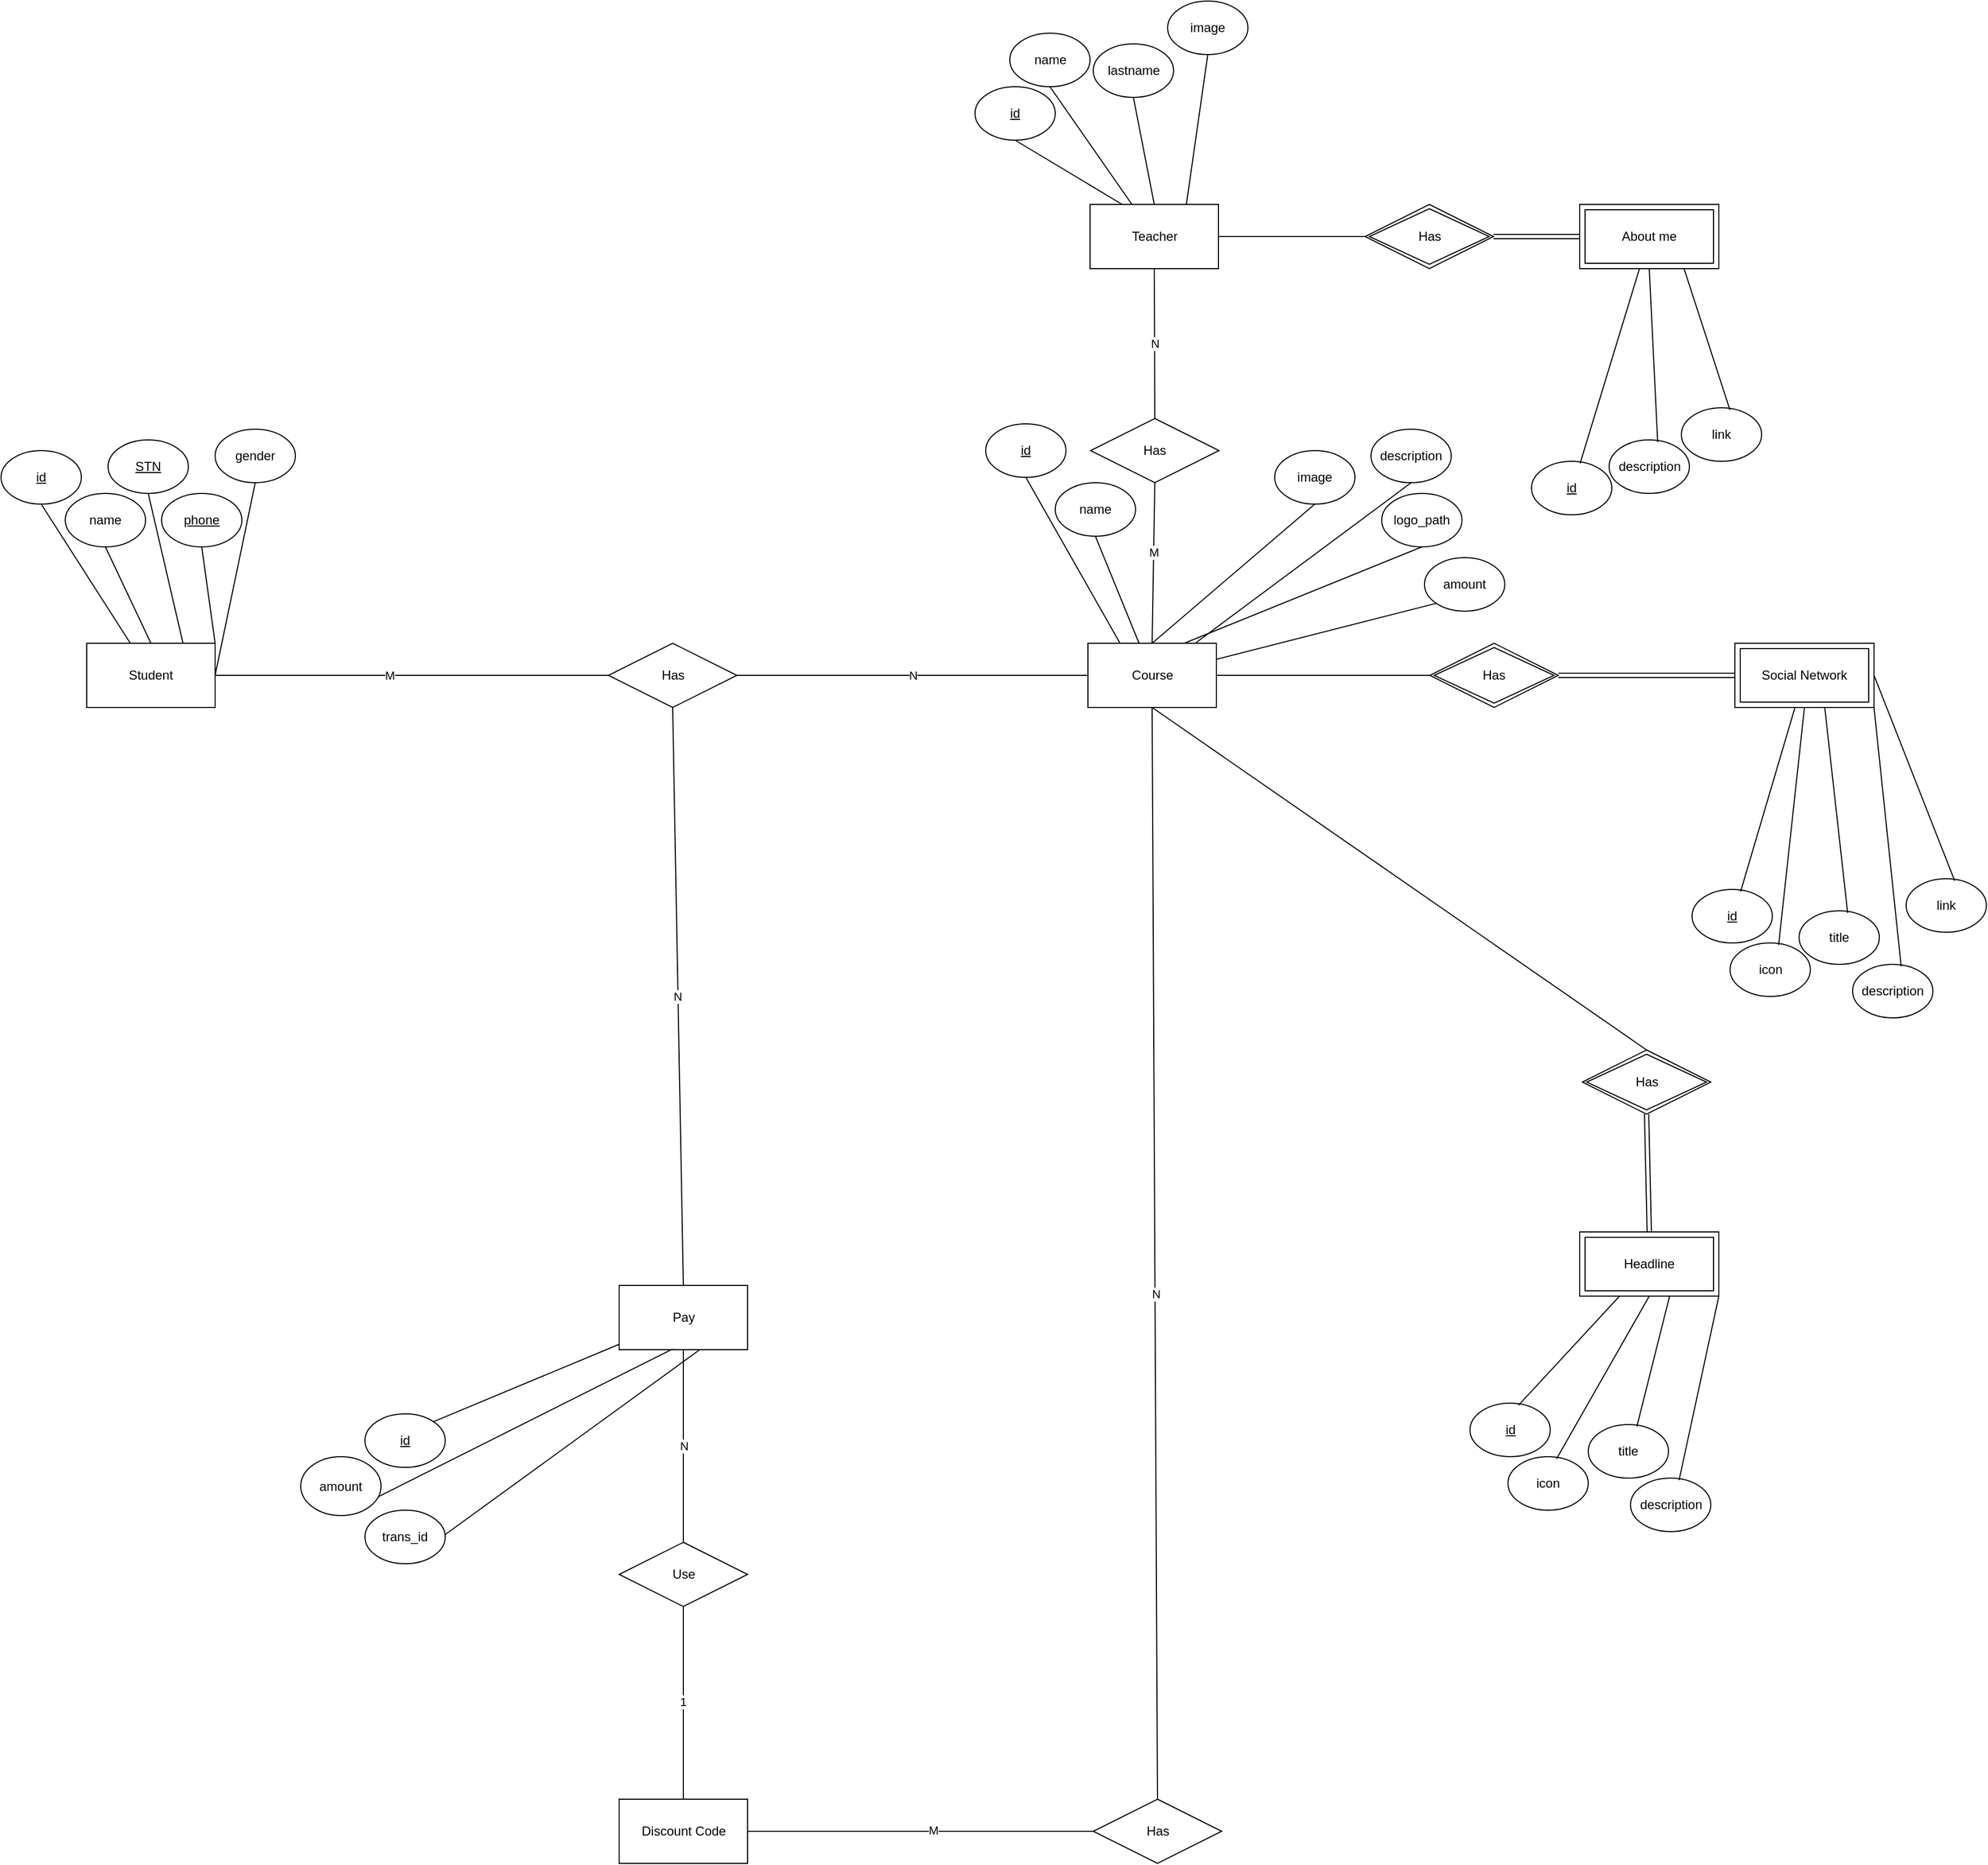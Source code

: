 <mxfile version="21.2.3" type="device">
  <diagram name="Page-1" id="o8IpC_fTmcIOQE4COAmG">
    <mxGraphModel dx="1315" dy="1780" grid="1" gridSize="10" guides="1" tooltips="1" connect="1" arrows="1" fold="1" page="1" pageScale="1" pageWidth="850" pageHeight="1100" math="0" shadow="0">
      <root>
        <mxCell id="0" />
        <mxCell id="1" parent="0" />
        <mxCell id="NV1EVVWusitZP-XCyRed-3" value="Course" style="rounded=0;whiteSpace=wrap;html=1;" parent="1" vertex="1">
          <mxGeometry x="1665.5" y="200" width="120" height="60" as="geometry" />
        </mxCell>
        <mxCell id="NV1EVVWusitZP-XCyRed-4" value="id" style="ellipse;whiteSpace=wrap;html=1;fontStyle=4" parent="1" vertex="1">
          <mxGeometry x="1570" y="-5" width="75" height="50" as="geometry" />
        </mxCell>
        <mxCell id="NV1EVVWusitZP-XCyRed-5" value="name" style="ellipse;whiteSpace=wrap;html=1;" parent="1" vertex="1">
          <mxGeometry x="1635" y="50" width="75" height="50" as="geometry" />
        </mxCell>
        <mxCell id="NV1EVVWusitZP-XCyRed-6" value="" style="endArrow=none;html=1;rounded=0;exitX=0.25;exitY=0;exitDx=0;exitDy=0;entryX=0.5;entryY=1;entryDx=0;entryDy=0;" parent="1" source="NV1EVVWusitZP-XCyRed-3" target="NV1EVVWusitZP-XCyRed-4" edge="1">
          <mxGeometry width="50" height="50" relative="1" as="geometry">
            <mxPoint x="1530" y="190" as="sourcePoint" />
            <mxPoint x="1580" y="140" as="targetPoint" />
          </mxGeometry>
        </mxCell>
        <mxCell id="NV1EVVWusitZP-XCyRed-7" value="" style="endArrow=none;html=1;rounded=0;entryX=0.5;entryY=1;entryDx=0;entryDy=0;" parent="1" source="NV1EVVWusitZP-XCyRed-3" target="NV1EVVWusitZP-XCyRed-5" edge="1">
          <mxGeometry width="50" height="50" relative="1" as="geometry">
            <mxPoint x="1740" y="190" as="sourcePoint" />
            <mxPoint x="1790" y="140" as="targetPoint" />
          </mxGeometry>
        </mxCell>
        <mxCell id="NV1EVVWusitZP-XCyRed-8" value="description" style="ellipse;whiteSpace=wrap;html=1;" parent="1" vertex="1">
          <mxGeometry x="1930" width="75" height="50" as="geometry" />
        </mxCell>
        <mxCell id="NV1EVVWusitZP-XCyRed-9" value="" style="endArrow=none;html=1;rounded=0;entryX=0.5;entryY=1;entryDx=0;entryDy=0;" parent="1" source="NV1EVVWusitZP-XCyRed-3" target="NV1EVVWusitZP-XCyRed-8" edge="1">
          <mxGeometry width="50" height="50" relative="1" as="geometry">
            <mxPoint x="1799" y="190" as="sourcePoint" />
            <mxPoint x="1865" y="130" as="targetPoint" />
          </mxGeometry>
        </mxCell>
        <mxCell id="NV1EVVWusitZP-XCyRed-14" value="logo_path" style="ellipse;whiteSpace=wrap;html=1;" parent="1" vertex="1">
          <mxGeometry x="1940" y="60" width="75" height="50" as="geometry" />
        </mxCell>
        <mxCell id="NV1EVVWusitZP-XCyRed-15" value="" style="endArrow=none;html=1;rounded=0;entryX=0.5;entryY=1;entryDx=0;entryDy=0;exitX=0.75;exitY=0;exitDx=0;exitDy=0;" parent="1" source="NV1EVVWusitZP-XCyRed-3" target="NV1EVVWusitZP-XCyRed-14" edge="1">
          <mxGeometry width="50" height="50" relative="1" as="geometry">
            <mxPoint x="1808" y="210" as="sourcePoint" />
            <mxPoint x="1940" y="140" as="targetPoint" />
          </mxGeometry>
        </mxCell>
        <mxCell id="NV1EVVWusitZP-XCyRed-16" value="image" style="ellipse;whiteSpace=wrap;html=1;" parent="1" vertex="1">
          <mxGeometry x="1840" y="20" width="75" height="50" as="geometry" />
        </mxCell>
        <mxCell id="NV1EVVWusitZP-XCyRed-17" value="" style="endArrow=none;html=1;rounded=0;entryX=0.5;entryY=1;entryDx=0;entryDy=0;exitX=0.5;exitY=0;exitDx=0;exitDy=0;" parent="1" source="NV1EVVWusitZP-XCyRed-3" target="NV1EVVWusitZP-XCyRed-16" edge="1">
          <mxGeometry width="50" height="50" relative="1" as="geometry">
            <mxPoint x="1653" y="110" as="sourcePoint" />
            <mxPoint x="1785" y="40" as="targetPoint" />
          </mxGeometry>
        </mxCell>
        <mxCell id="NV1EVVWusitZP-XCyRed-19" value="Headline" style="shape=ext;margin=3;double=1;whiteSpace=wrap;html=1;align=center;" parent="1" vertex="1">
          <mxGeometry x="2125" y="750" width="130" height="60" as="geometry" />
        </mxCell>
        <mxCell id="NV1EVVWusitZP-XCyRed-20" value="&lt;u&gt;id&lt;/u&gt;" style="ellipse;whiteSpace=wrap;html=1;" parent="1" vertex="1">
          <mxGeometry x="2022.5" y="910" width="75" height="50" as="geometry" />
        </mxCell>
        <mxCell id="NV1EVVWusitZP-XCyRed-21" value="" style="endArrow=none;html=1;rounded=0;entryX=0.605;entryY=0.039;entryDx=0;entryDy=0;entryPerimeter=0;" parent="1" source="NV1EVVWusitZP-XCyRed-19" target="NV1EVVWusitZP-XCyRed-20" edge="1">
          <mxGeometry width="50" height="50" relative="1" as="geometry">
            <mxPoint x="2045.5" y="1040" as="sourcePoint" />
            <mxPoint x="2177.5" y="970" as="targetPoint" />
          </mxGeometry>
        </mxCell>
        <mxCell id="NV1EVVWusitZP-XCyRed-24" value="icon" style="ellipse;whiteSpace=wrap;html=1;" parent="1" vertex="1">
          <mxGeometry x="2058" y="960" width="75" height="50" as="geometry" />
        </mxCell>
        <mxCell id="NV1EVVWusitZP-XCyRed-25" value="" style="endArrow=none;html=1;rounded=0;entryX=0.605;entryY=0.039;entryDx=0;entryDy=0;entryPerimeter=0;exitX=0.5;exitY=1;exitDx=0;exitDy=0;" parent="1" source="NV1EVVWusitZP-XCyRed-19" target="NV1EVVWusitZP-XCyRed-24" edge="1">
          <mxGeometry width="50" height="50" relative="1" as="geometry">
            <mxPoint x="2247.5" y="810" as="sourcePoint" />
            <mxPoint x="2262.5" y="980" as="targetPoint" />
          </mxGeometry>
        </mxCell>
        <mxCell id="NV1EVVWusitZP-XCyRed-26" value="title" style="ellipse;whiteSpace=wrap;html=1;" parent="1" vertex="1">
          <mxGeometry x="2133" y="930" width="75" height="50" as="geometry" />
        </mxCell>
        <mxCell id="NV1EVVWusitZP-XCyRed-27" value="" style="endArrow=none;html=1;rounded=0;entryX=0.605;entryY=0.039;entryDx=0;entryDy=0;entryPerimeter=0;exitX=0.646;exitY=1.003;exitDx=0;exitDy=0;exitPerimeter=0;" parent="1" source="NV1EVVWusitZP-XCyRed-19" target="NV1EVVWusitZP-XCyRed-26" edge="1">
          <mxGeometry width="50" height="50" relative="1" as="geometry">
            <mxPoint x="2332.5" y="810" as="sourcePoint" />
            <mxPoint x="2347.5" y="980" as="targetPoint" />
          </mxGeometry>
        </mxCell>
        <mxCell id="NV1EVVWusitZP-XCyRed-31" value="description" style="ellipse;whiteSpace=wrap;html=1;" parent="1" vertex="1">
          <mxGeometry x="2172.5" y="980" width="75" height="50" as="geometry" />
        </mxCell>
        <mxCell id="NV1EVVWusitZP-XCyRed-32" value="" style="endArrow=none;html=1;rounded=0;entryX=0.605;entryY=0.039;entryDx=0;entryDy=0;entryPerimeter=0;exitX=1;exitY=1;exitDx=0;exitDy=0;" parent="1" source="NV1EVVWusitZP-XCyRed-19" target="NV1EVVWusitZP-XCyRed-31" edge="1">
          <mxGeometry width="50" height="50" relative="1" as="geometry">
            <mxPoint x="2296" y="800" as="sourcePoint" />
            <mxPoint x="2432" y="970" as="targetPoint" />
          </mxGeometry>
        </mxCell>
        <mxCell id="NV1EVVWusitZP-XCyRed-34" value="" style="endArrow=none;html=1;rounded=0;entryX=0.5;entryY=0;entryDx=0;entryDy=0;exitX=0.5;exitY=1;exitDx=0;exitDy=0;" parent="1" source="NV1EVVWusitZP-XCyRed-3" target="NV1EVVWusitZP-XCyRed-37" edge="1">
          <mxGeometry relative="1" as="geometry">
            <mxPoint x="1470" y="400" as="sourcePoint" />
            <mxPoint x="1725" y="380" as="targetPoint" />
          </mxGeometry>
        </mxCell>
        <mxCell id="NV1EVVWusitZP-XCyRed-35" value="" style="endArrow=none;html=1;rounded=0;entryX=0.5;entryY=0;entryDx=0;entryDy=0;exitX=0.5;exitY=1;exitDx=0;exitDy=0;verticalAlign=middle;horizontal=1;shape=link;" parent="1" source="NV1EVVWusitZP-XCyRed-37" target="NV1EVVWusitZP-XCyRed-19" edge="1">
          <mxGeometry relative="1" as="geometry">
            <mxPoint x="2190.5" y="660" as="sourcePoint" />
            <mxPoint x="2182.5" y="760" as="targetPoint" />
          </mxGeometry>
        </mxCell>
        <mxCell id="NV1EVVWusitZP-XCyRed-37" value="Has" style="shape=rhombus;double=1;perimeter=rhombusPerimeter;whiteSpace=wrap;html=1;align=center;" parent="1" vertex="1">
          <mxGeometry x="2127.5" y="580" width="120" height="60" as="geometry" />
        </mxCell>
        <mxCell id="NV1EVVWusitZP-XCyRed-39" value="Social Network" style="shape=ext;margin=3;double=1;whiteSpace=wrap;html=1;align=center;" parent="1" vertex="1">
          <mxGeometry x="2270" y="200" width="130" height="60" as="geometry" />
        </mxCell>
        <mxCell id="NV1EVVWusitZP-XCyRed-40" value="&lt;u&gt;id&lt;/u&gt;" style="ellipse;whiteSpace=wrap;html=1;" parent="1" vertex="1">
          <mxGeometry x="2230" y="430" width="75" height="50" as="geometry" />
        </mxCell>
        <mxCell id="NV1EVVWusitZP-XCyRed-41" value="" style="endArrow=none;html=1;rounded=0;entryX=0.605;entryY=0.039;entryDx=0;entryDy=0;entryPerimeter=0;" parent="1" source="NV1EVVWusitZP-XCyRed-39" target="NV1EVVWusitZP-XCyRed-40" edge="1">
          <mxGeometry width="50" height="50" relative="1" as="geometry">
            <mxPoint x="1903" y="660" as="sourcePoint" />
            <mxPoint x="2035" y="590" as="targetPoint" />
          </mxGeometry>
        </mxCell>
        <mxCell id="NV1EVVWusitZP-XCyRed-42" value="icon" style="ellipse;whiteSpace=wrap;html=1;" parent="1" vertex="1">
          <mxGeometry x="2265.5" y="480" width="75" height="50" as="geometry" />
        </mxCell>
        <mxCell id="NV1EVVWusitZP-XCyRed-43" value="" style="endArrow=none;html=1;rounded=0;entryX=0.605;entryY=0.039;entryDx=0;entryDy=0;entryPerimeter=0;exitX=0.5;exitY=1;exitDx=0;exitDy=0;" parent="1" source="NV1EVVWusitZP-XCyRed-39" target="NV1EVVWusitZP-XCyRed-42" edge="1">
          <mxGeometry width="50" height="50" relative="1" as="geometry">
            <mxPoint x="2105" y="430" as="sourcePoint" />
            <mxPoint x="2120" y="600" as="targetPoint" />
          </mxGeometry>
        </mxCell>
        <mxCell id="NV1EVVWusitZP-XCyRed-44" value="title" style="ellipse;whiteSpace=wrap;html=1;" parent="1" vertex="1">
          <mxGeometry x="2330" y="450" width="75" height="50" as="geometry" />
        </mxCell>
        <mxCell id="NV1EVVWusitZP-XCyRed-45" value="" style="endArrow=none;html=1;rounded=0;entryX=0.605;entryY=0.039;entryDx=0;entryDy=0;entryPerimeter=0;exitX=0.646;exitY=1.003;exitDx=0;exitDy=0;exitPerimeter=0;" parent="1" source="NV1EVVWusitZP-XCyRed-39" target="NV1EVVWusitZP-XCyRed-44" edge="1">
          <mxGeometry width="50" height="50" relative="1" as="geometry">
            <mxPoint x="2190" y="430" as="sourcePoint" />
            <mxPoint x="2205" y="600" as="targetPoint" />
          </mxGeometry>
        </mxCell>
        <mxCell id="NV1EVVWusitZP-XCyRed-46" value="description" style="ellipse;whiteSpace=wrap;html=1;" parent="1" vertex="1">
          <mxGeometry x="2380" y="500" width="75" height="50" as="geometry" />
        </mxCell>
        <mxCell id="NV1EVVWusitZP-XCyRed-47" value="" style="endArrow=none;html=1;rounded=0;entryX=0.605;entryY=0.039;entryDx=0;entryDy=0;entryPerimeter=0;exitX=1;exitY=1;exitDx=0;exitDy=0;" parent="1" source="NV1EVVWusitZP-XCyRed-39" target="NV1EVVWusitZP-XCyRed-46" edge="1">
          <mxGeometry width="50" height="50" relative="1" as="geometry">
            <mxPoint x="2153.5" y="420" as="sourcePoint" />
            <mxPoint x="2289.5" y="590" as="targetPoint" />
          </mxGeometry>
        </mxCell>
        <mxCell id="NV1EVVWusitZP-XCyRed-48" value="" style="endArrow=none;html=1;rounded=0;entryX=0;entryY=0.5;entryDx=0;entryDy=0;exitX=1;exitY=0.5;exitDx=0;exitDy=0;verticalAlign=middle;horizontal=1;shape=link;" parent="1" source="NV1EVVWusitZP-XCyRed-49" target="NV1EVVWusitZP-XCyRed-39" edge="1">
          <mxGeometry relative="1" as="geometry">
            <mxPoint x="2048" y="280" as="sourcePoint" />
            <mxPoint x="2040" y="380" as="targetPoint" />
          </mxGeometry>
        </mxCell>
        <mxCell id="NV1EVVWusitZP-XCyRed-49" value="Has" style="shape=rhombus;double=1;perimeter=rhombusPerimeter;whiteSpace=wrap;html=1;align=center;" parent="1" vertex="1">
          <mxGeometry x="1985" y="200" width="120" height="60" as="geometry" />
        </mxCell>
        <mxCell id="NV1EVVWusitZP-XCyRed-53" value="link" style="ellipse;whiteSpace=wrap;html=1;" parent="1" vertex="1">
          <mxGeometry x="2430" y="420" width="75" height="50" as="geometry" />
        </mxCell>
        <mxCell id="NV1EVVWusitZP-XCyRed-54" value="" style="endArrow=none;html=1;rounded=0;entryX=0.605;entryY=0.039;entryDx=0;entryDy=0;entryPerimeter=0;exitX=1;exitY=0.5;exitDx=0;exitDy=0;" parent="1" source="NV1EVVWusitZP-XCyRed-39" target="NV1EVVWusitZP-XCyRed-53" edge="1">
          <mxGeometry width="50" height="50" relative="1" as="geometry">
            <mxPoint x="2474" y="120" as="sourcePoint" />
            <mxPoint x="2325" y="460" as="targetPoint" />
          </mxGeometry>
        </mxCell>
        <mxCell id="NV1EVVWusitZP-XCyRed-55" value="" style="endArrow=none;html=1;rounded=0;" parent="1" source="NV1EVVWusitZP-XCyRed-3" target="NV1EVVWusitZP-XCyRed-49" edge="1">
          <mxGeometry relative="1" as="geometry">
            <mxPoint x="1790" y="230" as="sourcePoint" />
            <mxPoint x="1980" y="230" as="targetPoint" />
          </mxGeometry>
        </mxCell>
        <mxCell id="NV1EVVWusitZP-XCyRed-56" value="Student" style="whiteSpace=wrap;html=1;align=center;" parent="1" vertex="1">
          <mxGeometry x="730" y="200" width="120" height="60" as="geometry" />
        </mxCell>
        <mxCell id="NV1EVVWusitZP-XCyRed-57" value="id" style="ellipse;whiteSpace=wrap;html=1;fontStyle=4" parent="1" vertex="1">
          <mxGeometry x="650" y="20" width="75" height="50" as="geometry" />
        </mxCell>
        <mxCell id="NV1EVVWusitZP-XCyRed-58" value="" style="endArrow=none;html=1;rounded=0;entryX=0.5;entryY=1;entryDx=0;entryDy=0;" parent="1" source="NV1EVVWusitZP-XCyRed-56" target="NV1EVVWusitZP-XCyRed-57" edge="1">
          <mxGeometry width="50" height="50" relative="1" as="geometry">
            <mxPoint x="771" y="170" as="sourcePoint" />
            <mxPoint x="655" y="110" as="targetPoint" />
          </mxGeometry>
        </mxCell>
        <mxCell id="NV1EVVWusitZP-XCyRed-61" value="" style="endArrow=none;html=1;rounded=0;entryX=0.5;entryY=1;entryDx=0;entryDy=0;exitX=0.5;exitY=0;exitDx=0;exitDy=0;" parent="1" source="NV1EVVWusitZP-XCyRed-56" target="NV1EVVWusitZP-XCyRed-62" edge="1">
          <mxGeometry width="50" height="50" relative="1" as="geometry">
            <mxPoint x="851" y="190" as="sourcePoint" />
            <mxPoint x="767.5" y="60" as="targetPoint" />
          </mxGeometry>
        </mxCell>
        <mxCell id="NV1EVVWusitZP-XCyRed-62" value="name" style="ellipse;whiteSpace=wrap;html=1;" parent="1" vertex="1">
          <mxGeometry x="710" y="60" width="75" height="50" as="geometry" />
        </mxCell>
        <mxCell id="NV1EVVWusitZP-XCyRed-63" value="" style="endArrow=none;html=1;rounded=0;entryX=0.5;entryY=1;entryDx=0;entryDy=0;exitX=0.75;exitY=0;exitDx=0;exitDy=0;" parent="1" source="NV1EVVWusitZP-XCyRed-56" target="NV1EVVWusitZP-XCyRed-64" edge="1">
          <mxGeometry width="50" height="50" relative="1" as="geometry">
            <mxPoint x="820" y="145" as="sourcePoint" />
            <mxPoint x="797.5" y="5" as="targetPoint" />
          </mxGeometry>
        </mxCell>
        <mxCell id="NV1EVVWusitZP-XCyRed-64" value="&lt;u&gt;STN&lt;/u&gt;" style="ellipse;whiteSpace=wrap;html=1;" parent="1" vertex="1">
          <mxGeometry x="750" y="10" width="75" height="50" as="geometry" />
        </mxCell>
        <mxCell id="NV1EVVWusitZP-XCyRed-65" value="" style="endArrow=none;html=1;rounded=0;entryX=0.5;entryY=1;entryDx=0;entryDy=0;exitX=1;exitY=0;exitDx=0;exitDy=0;" parent="1" source="NV1EVVWusitZP-XCyRed-56" target="NV1EVVWusitZP-XCyRed-66" edge="1">
          <mxGeometry width="50" height="50" relative="1" as="geometry">
            <mxPoint x="815.68" y="249.82" as="sourcePoint" />
            <mxPoint x="857.5" y="45" as="targetPoint" />
          </mxGeometry>
        </mxCell>
        <mxCell id="NV1EVVWusitZP-XCyRed-66" value="&lt;u&gt;phone&lt;/u&gt;" style="ellipse;whiteSpace=wrap;html=1;" parent="1" vertex="1">
          <mxGeometry x="800" y="60" width="75" height="50" as="geometry" />
        </mxCell>
        <mxCell id="NV1EVVWusitZP-XCyRed-67" value="" style="endArrow=none;html=1;rounded=0;entryX=0.5;entryY=1;entryDx=0;entryDy=0;exitX=1;exitY=0.5;exitDx=0;exitDy=0;" parent="1" source="NV1EVVWusitZP-XCyRed-56" target="NV1EVVWusitZP-XCyRed-68" edge="1">
          <mxGeometry width="50" height="50" relative="1" as="geometry">
            <mxPoint x="910" y="150" as="sourcePoint" />
            <mxPoint x="917.5" y="-5" as="targetPoint" />
          </mxGeometry>
        </mxCell>
        <mxCell id="NV1EVVWusitZP-XCyRed-68" value="gender" style="ellipse;whiteSpace=wrap;html=1;" parent="1" vertex="1">
          <mxGeometry x="850" width="75" height="50" as="geometry" />
        </mxCell>
        <mxCell id="NV1EVVWusitZP-XCyRed-69" value="Has" style="shape=rhombus;perimeter=rhombusPerimeter;whiteSpace=wrap;html=1;align=center;" parent="1" vertex="1">
          <mxGeometry x="1217.5" y="200" width="120" height="60" as="geometry" />
        </mxCell>
        <mxCell id="NV1EVVWusitZP-XCyRed-70" value="" style="endArrow=none;html=1;rounded=0;exitX=1;exitY=0.5;exitDx=0;exitDy=0;entryX=0;entryY=0.5;entryDx=0;entryDy=0;" parent="1" source="NV1EVVWusitZP-XCyRed-56" target="NV1EVVWusitZP-XCyRed-69" edge="1">
          <mxGeometry relative="1" as="geometry">
            <mxPoint x="1200" y="250" as="sourcePoint" />
            <mxPoint x="1360" y="250" as="targetPoint" />
          </mxGeometry>
        </mxCell>
        <mxCell id="NV1EVVWusitZP-XCyRed-72" value="M" style="edgeLabel;html=1;align=center;verticalAlign=middle;resizable=0;points=[];" parent="NV1EVVWusitZP-XCyRed-70" vertex="1" connectable="0">
          <mxGeometry x="-0.207" y="-2" relative="1" as="geometry">
            <mxPoint x="17" y="-2" as="offset" />
          </mxGeometry>
        </mxCell>
        <mxCell id="NV1EVVWusitZP-XCyRed-71" value="N" style="endArrow=none;html=1;rounded=0;exitX=1;exitY=0.5;exitDx=0;exitDy=0;" parent="1" source="NV1EVVWusitZP-XCyRed-69" target="NV1EVVWusitZP-XCyRed-3" edge="1">
          <mxGeometry relative="1" as="geometry">
            <mxPoint x="1500" y="260" as="sourcePoint" />
            <mxPoint x="1660" y="260" as="targetPoint" />
          </mxGeometry>
        </mxCell>
        <mxCell id="NV1EVVWusitZP-XCyRed-74" value="Teacher" style="whiteSpace=wrap;html=1;align=center;" parent="1" vertex="1">
          <mxGeometry x="1667.5" y="-210" width="120" height="60" as="geometry" />
        </mxCell>
        <mxCell id="NV1EVVWusitZP-XCyRed-75" value="id" style="ellipse;whiteSpace=wrap;html=1;fontStyle=4" parent="1" vertex="1">
          <mxGeometry x="1560" y="-320" width="75" height="50" as="geometry" />
        </mxCell>
        <mxCell id="NV1EVVWusitZP-XCyRed-76" value="" style="endArrow=none;html=1;rounded=0;entryX=0.5;entryY=1;entryDx=0;entryDy=0;exitX=0.25;exitY=0;exitDx=0;exitDy=0;" parent="1" source="NV1EVVWusitZP-XCyRed-74" target="NV1EVVWusitZP-XCyRed-75" edge="1">
          <mxGeometry width="50" height="50" relative="1" as="geometry">
            <mxPoint x="1681" y="-220" as="sourcePoint" />
            <mxPoint x="1565" y="-310" as="targetPoint" />
          </mxGeometry>
        </mxCell>
        <mxCell id="NV1EVVWusitZP-XCyRed-77" value="name" style="ellipse;whiteSpace=wrap;html=1;fontStyle=0" parent="1" vertex="1">
          <mxGeometry x="1592.5" y="-370" width="75" height="50" as="geometry" />
        </mxCell>
        <mxCell id="NV1EVVWusitZP-XCyRed-78" value="" style="endArrow=none;html=1;rounded=0;entryX=0.5;entryY=1;entryDx=0;entryDy=0;" parent="1" source="NV1EVVWusitZP-XCyRed-74" target="NV1EVVWusitZP-XCyRed-77" edge="1">
          <mxGeometry width="50" height="50" relative="1" as="geometry">
            <mxPoint x="1778" y="-220" as="sourcePoint" />
            <mxPoint x="1640" y="-330" as="targetPoint" />
          </mxGeometry>
        </mxCell>
        <mxCell id="NV1EVVWusitZP-XCyRed-80" value="lastname" style="ellipse;whiteSpace=wrap;html=1;fontStyle=0" parent="1" vertex="1">
          <mxGeometry x="1670.5" y="-360" width="75" height="50" as="geometry" />
        </mxCell>
        <mxCell id="NV1EVVWusitZP-XCyRed-81" value="" style="endArrow=none;html=1;rounded=0;entryX=0.5;entryY=1;entryDx=0;entryDy=0;exitX=0.5;exitY=0;exitDx=0;exitDy=0;" parent="1" source="NV1EVVWusitZP-XCyRed-74" target="NV1EVVWusitZP-XCyRed-80" edge="1">
          <mxGeometry width="50" height="50" relative="1" as="geometry">
            <mxPoint x="1731" y="-207.5" as="sourcePoint" />
            <mxPoint x="1715" y="-352.5" as="targetPoint" />
          </mxGeometry>
        </mxCell>
        <mxCell id="NV1EVVWusitZP-XCyRed-86" value="Has" style="shape=rhombus;perimeter=rhombusPerimeter;whiteSpace=wrap;html=1;align=center;" parent="1" vertex="1">
          <mxGeometry x="1668" y="-10" width="120" height="60" as="geometry" />
        </mxCell>
        <mxCell id="NV1EVVWusitZP-XCyRed-87" value="N" style="endArrow=none;html=1;rounded=0;exitX=0.5;exitY=1;exitDx=0;exitDy=0;entryX=0.5;entryY=0;entryDx=0;entryDy=0;" parent="1" source="NV1EVVWusitZP-XCyRed-74" target="NV1EVVWusitZP-XCyRed-86" edge="1">
          <mxGeometry relative="1" as="geometry">
            <mxPoint x="1632" y="-70" as="sourcePoint" />
            <mxPoint x="1818" y="-70" as="targetPoint" />
          </mxGeometry>
        </mxCell>
        <mxCell id="NV1EVVWusitZP-XCyRed-90" value="" style="endArrow=none;html=1;rounded=0;exitX=0.5;exitY=1;exitDx=0;exitDy=0;entryX=0.5;entryY=0;entryDx=0;entryDy=0;" parent="1" source="NV1EVVWusitZP-XCyRed-86" target="NV1EVVWusitZP-XCyRed-3" edge="1">
          <mxGeometry relative="1" as="geometry">
            <mxPoint x="1700" y="90" as="sourcePoint" />
            <mxPoint x="1880" y="90" as="targetPoint" />
          </mxGeometry>
        </mxCell>
        <mxCell id="NV1EVVWusitZP-XCyRed-91" value="M" style="edgeLabel;html=1;align=center;verticalAlign=middle;resizable=0;points=[];" parent="NV1EVVWusitZP-XCyRed-90" vertex="1" connectable="0">
          <mxGeometry x="-0.207" y="-2" relative="1" as="geometry">
            <mxPoint x="2" y="5" as="offset" />
          </mxGeometry>
        </mxCell>
        <mxCell id="NV1EVVWusitZP-XCyRed-93" value="image" style="ellipse;whiteSpace=wrap;html=1;fontStyle=0" parent="1" vertex="1">
          <mxGeometry x="1740" y="-400" width="75" height="50" as="geometry" />
        </mxCell>
        <mxCell id="NV1EVVWusitZP-XCyRed-94" value="" style="endArrow=none;html=1;rounded=0;entryX=0.5;entryY=1;entryDx=0;entryDy=0;exitX=0.75;exitY=0;exitDx=0;exitDy=0;" parent="1" source="NV1EVVWusitZP-XCyRed-74" target="NV1EVVWusitZP-XCyRed-93" edge="1">
          <mxGeometry width="50" height="50" relative="1" as="geometry">
            <mxPoint x="1940" y="-230" as="sourcePoint" />
            <mxPoint x="1840" y="-290" as="targetPoint" />
          </mxGeometry>
        </mxCell>
        <mxCell id="NV1EVVWusitZP-XCyRed-95" value="About me" style="shape=ext;margin=3;double=1;whiteSpace=wrap;html=1;align=center;" parent="1" vertex="1">
          <mxGeometry x="2125" y="-210" width="130" height="60" as="geometry" />
        </mxCell>
        <mxCell id="NV1EVVWusitZP-XCyRed-96" value="&lt;u&gt;id&lt;/u&gt;" style="ellipse;whiteSpace=wrap;html=1;" parent="1" vertex="1">
          <mxGeometry x="2080" y="30" width="75" height="50" as="geometry" />
        </mxCell>
        <mxCell id="NV1EVVWusitZP-XCyRed-97" value="" style="endArrow=none;html=1;rounded=0;entryX=0.605;entryY=0.039;entryDx=0;entryDy=0;entryPerimeter=0;" parent="1" source="NV1EVVWusitZP-XCyRed-95" target="NV1EVVWusitZP-XCyRed-96" edge="1">
          <mxGeometry width="50" height="50" relative="1" as="geometry">
            <mxPoint x="1753" y="260" as="sourcePoint" />
            <mxPoint x="1885" y="190" as="targetPoint" />
          </mxGeometry>
        </mxCell>
        <mxCell id="NV1EVVWusitZP-XCyRed-102" value="description" style="ellipse;whiteSpace=wrap;html=1;" parent="1" vertex="1">
          <mxGeometry x="2152.5" y="10" width="75" height="50" as="geometry" />
        </mxCell>
        <mxCell id="NV1EVVWusitZP-XCyRed-103" value="" style="endArrow=none;html=1;rounded=0;entryX=0.605;entryY=0.039;entryDx=0;entryDy=0;entryPerimeter=0;exitX=0.5;exitY=1;exitDx=0;exitDy=0;" parent="1" source="NV1EVVWusitZP-XCyRed-95" target="NV1EVVWusitZP-XCyRed-102" edge="1">
          <mxGeometry width="50" height="50" relative="1" as="geometry">
            <mxPoint x="2003.5" y="20" as="sourcePoint" />
            <mxPoint x="2139.5" y="190" as="targetPoint" />
          </mxGeometry>
        </mxCell>
        <mxCell id="NV1EVVWusitZP-XCyRed-104" value="link" style="ellipse;whiteSpace=wrap;html=1;" parent="1" vertex="1">
          <mxGeometry x="2220" y="-20" width="75" height="50" as="geometry" />
        </mxCell>
        <mxCell id="NV1EVVWusitZP-XCyRed-105" value="" style="endArrow=none;html=1;rounded=0;entryX=0.605;entryY=0.039;entryDx=0;entryDy=0;entryPerimeter=0;exitX=0.75;exitY=1;exitDx=0;exitDy=0;" parent="1" source="NV1EVVWusitZP-XCyRed-95" target="NV1EVVWusitZP-XCyRed-104" edge="1">
          <mxGeometry width="50" height="50" relative="1" as="geometry">
            <mxPoint x="2324" y="-280" as="sourcePoint" />
            <mxPoint x="2175" y="60" as="targetPoint" />
          </mxGeometry>
        </mxCell>
        <mxCell id="NV1EVVWusitZP-XCyRed-106" value="" style="endArrow=none;html=1;rounded=0;entryX=0;entryY=0.5;entryDx=0;entryDy=0;exitX=1;exitY=0.5;exitDx=0;exitDy=0;verticalAlign=middle;horizontal=1;shape=link;" parent="1" source="NV1EVVWusitZP-XCyRed-107" target="NV1EVVWusitZP-XCyRed-95" edge="1">
          <mxGeometry relative="1" as="geometry">
            <mxPoint x="1987.5" y="-130" as="sourcePoint" />
            <mxPoint x="2209.5" y="-180" as="targetPoint" />
          </mxGeometry>
        </mxCell>
        <mxCell id="NV1EVVWusitZP-XCyRed-107" value="Has" style="shape=rhombus;double=1;perimeter=rhombusPerimeter;whiteSpace=wrap;html=1;align=center;" parent="1" vertex="1">
          <mxGeometry x="1924.5" y="-210" width="120" height="60" as="geometry" />
        </mxCell>
        <mxCell id="NV1EVVWusitZP-XCyRed-108" value="" style="endArrow=none;html=1;rounded=0;exitX=1;exitY=0.5;exitDx=0;exitDy=0;" parent="1" source="NV1EVVWusitZP-XCyRed-74" target="NV1EVVWusitZP-XCyRed-107" edge="1">
          <mxGeometry relative="1" as="geometry">
            <mxPoint x="1725.5" y="-180" as="sourcePoint" />
            <mxPoint x="1919.5" y="-180" as="targetPoint" />
          </mxGeometry>
        </mxCell>
        <mxCell id="1kbKiuLP0SQsQwAhGyQ3-1" value="Pay" style="whiteSpace=wrap;html=1;align=center;" parent="1" vertex="1">
          <mxGeometry x="1227.5" y="800" width="120" height="60" as="geometry" />
        </mxCell>
        <mxCell id="1kbKiuLP0SQsQwAhGyQ3-2" value="id" style="ellipse;whiteSpace=wrap;html=1;fontStyle=4" parent="1" vertex="1">
          <mxGeometry x="990" y="920" width="75" height="50" as="geometry" />
        </mxCell>
        <mxCell id="1kbKiuLP0SQsQwAhGyQ3-3" value="" style="endArrow=none;html=1;rounded=0;entryX=1;entryY=0;entryDx=0;entryDy=0;" parent="1" source="1kbKiuLP0SQsQwAhGyQ3-1" target="1kbKiuLP0SQsQwAhGyQ3-2" edge="1">
          <mxGeometry width="50" height="50" relative="1" as="geometry">
            <mxPoint x="1371" y="835" as="sourcePoint" />
            <mxPoint x="1255" y="775" as="targetPoint" />
          </mxGeometry>
        </mxCell>
        <mxCell id="1kbKiuLP0SQsQwAhGyQ3-4" value="" style="endArrow=none;html=1;rounded=0;entryX=0.5;entryY=1;entryDx=0;entryDy=0;exitX=0.416;exitY=0.99;exitDx=0;exitDy=0;exitPerimeter=0;" parent="1" source="1kbKiuLP0SQsQwAhGyQ3-1" target="1kbKiuLP0SQsQwAhGyQ3-5" edge="1">
          <mxGeometry width="50" height="50" relative="1" as="geometry">
            <mxPoint x="1451" y="855" as="sourcePoint" />
            <mxPoint x="1367.5" y="725" as="targetPoint" />
          </mxGeometry>
        </mxCell>
        <mxCell id="1kbKiuLP0SQsQwAhGyQ3-5" value="amount" style="ellipse;whiteSpace=wrap;html=1;" parent="1" vertex="1">
          <mxGeometry x="930" y="960" width="75" height="55" as="geometry" />
        </mxCell>
        <mxCell id="1kbKiuLP0SQsQwAhGyQ3-6" value="" style="endArrow=none;html=1;rounded=0;entryX=0.5;entryY=1;entryDx=0;entryDy=0;exitX=0.625;exitY=1.004;exitDx=0;exitDy=0;exitPerimeter=0;" parent="1" source="1kbKiuLP0SQsQwAhGyQ3-1" target="1kbKiuLP0SQsQwAhGyQ3-7" edge="1">
          <mxGeometry width="50" height="50" relative="1" as="geometry">
            <mxPoint x="1420" y="810" as="sourcePoint" />
            <mxPoint x="1397.5" y="670" as="targetPoint" />
          </mxGeometry>
        </mxCell>
        <mxCell id="1kbKiuLP0SQsQwAhGyQ3-7" value="trans_id" style="ellipse;whiteSpace=wrap;html=1;" parent="1" vertex="1">
          <mxGeometry x="990" y="1010" width="75" height="50" as="geometry" />
        </mxCell>
        <mxCell id="1kbKiuLP0SQsQwAhGyQ3-16" value="N" style="endArrow=none;html=1;rounded=0;exitX=0.5;exitY=1;exitDx=0;exitDy=0;entryX=0.5;entryY=0;entryDx=0;entryDy=0;" parent="1" source="NV1EVVWusitZP-XCyRed-69" target="1kbKiuLP0SQsQwAhGyQ3-1" edge="1">
          <mxGeometry relative="1" as="geometry">
            <mxPoint x="1347.5" y="240" as="sourcePoint" />
            <mxPoint x="1533.5" y="240" as="targetPoint" />
          </mxGeometry>
        </mxCell>
        <mxCell id="1kbKiuLP0SQsQwAhGyQ3-17" value="amount" style="ellipse;whiteSpace=wrap;html=1;" parent="1" vertex="1">
          <mxGeometry x="1980" y="120" width="75" height="50" as="geometry" />
        </mxCell>
        <mxCell id="1kbKiuLP0SQsQwAhGyQ3-18" value="" style="endArrow=none;html=1;rounded=0;entryX=0;entryY=1;entryDx=0;entryDy=0;exitX=1;exitY=0.25;exitDx=0;exitDy=0;" parent="1" source="NV1EVVWusitZP-XCyRed-3" target="1kbKiuLP0SQsQwAhGyQ3-17" edge="1">
          <mxGeometry width="50" height="50" relative="1" as="geometry">
            <mxPoint x="1766" y="210" as="sourcePoint" />
            <mxPoint x="1988" y="120" as="targetPoint" />
          </mxGeometry>
        </mxCell>
        <mxCell id="W5H2JrDGfuD1_yQuMxwV-1" value="Discount Code" style="whiteSpace=wrap;html=1;align=center;" parent="1" vertex="1">
          <mxGeometry x="1227.5" y="1280" width="120" height="60" as="geometry" />
        </mxCell>
        <mxCell id="W5H2JrDGfuD1_yQuMxwV-4" value="Use" style="shape=rhombus;perimeter=rhombusPerimeter;whiteSpace=wrap;html=1;align=center;" parent="1" vertex="1">
          <mxGeometry x="1227.5" y="1040" width="120" height="60" as="geometry" />
        </mxCell>
        <mxCell id="W5H2JrDGfuD1_yQuMxwV-5" value="N" style="endArrow=none;html=1;rounded=0;entryX=0.5;entryY=0;entryDx=0;entryDy=0;exitX=0.5;exitY=1;exitDx=0;exitDy=0;" parent="1" source="1kbKiuLP0SQsQwAhGyQ3-1" target="W5H2JrDGfuD1_yQuMxwV-4" edge="1">
          <mxGeometry width="50" height="50" relative="1" as="geometry">
            <mxPoint x="1313" y="870" as="sourcePoint" />
            <mxPoint x="1038" y="1070" as="targetPoint" />
          </mxGeometry>
        </mxCell>
        <mxCell id="W5H2JrDGfuD1_yQuMxwV-6" value="" style="endArrow=none;html=1;rounded=0;entryX=0.5;entryY=0;entryDx=0;entryDy=0;exitX=0.5;exitY=1;exitDx=0;exitDy=0;" parent="1" source="W5H2JrDGfuD1_yQuMxwV-4" target="W5H2JrDGfuD1_yQuMxwV-1" edge="1">
          <mxGeometry width="50" height="50" relative="1" as="geometry">
            <mxPoint x="1274" y="1160" as="sourcePoint" />
            <mxPoint x="1274" y="1340" as="targetPoint" />
          </mxGeometry>
        </mxCell>
        <mxCell id="W5H2JrDGfuD1_yQuMxwV-9" value="1" style="edgeLabel;html=1;align=center;verticalAlign=middle;resizable=0;points=[];" parent="W5H2JrDGfuD1_yQuMxwV-6" vertex="1" connectable="0">
          <mxGeometry x="0.074" y="1" relative="1" as="geometry">
            <mxPoint x="-2" y="-8" as="offset" />
          </mxGeometry>
        </mxCell>
        <mxCell id="W5H2JrDGfuD1_yQuMxwV-10" value="Has" style="shape=rhombus;perimeter=rhombusPerimeter;whiteSpace=wrap;html=1;align=center;" parent="1" vertex="1">
          <mxGeometry x="1670.5" y="1280" width="120" height="60" as="geometry" />
        </mxCell>
        <mxCell id="W5H2JrDGfuD1_yQuMxwV-11" value="" style="endArrow=none;html=1;rounded=0;entryX=0;entryY=0.5;entryDx=0;entryDy=0;exitX=1;exitY=0.5;exitDx=0;exitDy=0;" parent="1" source="W5H2JrDGfuD1_yQuMxwV-1" target="W5H2JrDGfuD1_yQuMxwV-10" edge="1">
          <mxGeometry width="50" height="50" relative="1" as="geometry">
            <mxPoint x="1500" y="1209" as="sourcePoint" />
            <mxPoint x="1500" y="1389" as="targetPoint" />
          </mxGeometry>
        </mxCell>
        <mxCell id="W5H2JrDGfuD1_yQuMxwV-12" value="M" style="edgeLabel;html=1;align=center;verticalAlign=middle;resizable=0;points=[];" parent="W5H2JrDGfuD1_yQuMxwV-11" vertex="1" connectable="0">
          <mxGeometry x="0.074" y="1" relative="1" as="geometry">
            <mxPoint as="offset" />
          </mxGeometry>
        </mxCell>
        <mxCell id="W5H2JrDGfuD1_yQuMxwV-13" value="" style="endArrow=none;html=1;rounded=0;entryX=0.5;entryY=0;entryDx=0;entryDy=0;exitX=0.5;exitY=1;exitDx=0;exitDy=0;" parent="1" source="NV1EVVWusitZP-XCyRed-3" target="W5H2JrDGfuD1_yQuMxwV-10" edge="1">
          <mxGeometry width="50" height="50" relative="1" as="geometry">
            <mxPoint x="1720" y="700" as="sourcePoint" />
            <mxPoint x="1803" y="1180" as="targetPoint" />
          </mxGeometry>
        </mxCell>
        <mxCell id="W5H2JrDGfuD1_yQuMxwV-14" value="N" style="edgeLabel;html=1;align=center;verticalAlign=middle;resizable=0;points=[];" parent="W5H2JrDGfuD1_yQuMxwV-13" vertex="1" connectable="0">
          <mxGeometry x="0.074" y="1" relative="1" as="geometry">
            <mxPoint as="offset" />
          </mxGeometry>
        </mxCell>
      </root>
    </mxGraphModel>
  </diagram>
</mxfile>
